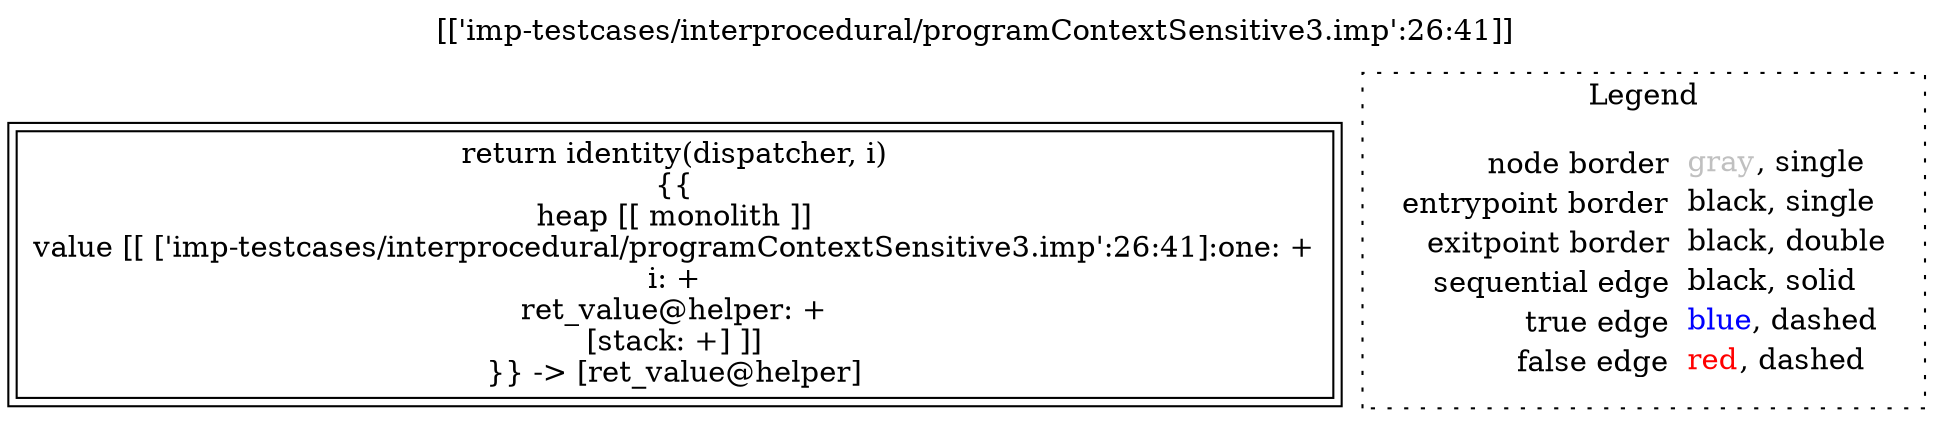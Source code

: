 digraph {
	labelloc="t";
	label="[['imp-testcases/interprocedural/programContextSensitive3.imp':26:41]]";
	"node0" [shape="rect",color="black",peripheries="2",label=<return identity(dispatcher, i)<BR/>{{<BR/>heap [[ monolith ]]<BR/>value [[ ['imp-testcases/interprocedural/programContextSensitive3.imp':26:41]:one: +<BR/>i: +<BR/>ret_value@helper: +<BR/>[stack: +] ]]<BR/>}} -&gt; [ret_value@helper]>];
subgraph cluster_legend {
	label="Legend";
	style=dotted;
	node [shape=plaintext];
	"legend" [label=<<table border="0" cellpadding="2" cellspacing="0" cellborder="0"><tr><td align="right">node border&nbsp;</td><td align="left"><font color="gray">gray</font>, single</td></tr><tr><td align="right">entrypoint border&nbsp;</td><td align="left"><font color="black">black</font>, single</td></tr><tr><td align="right">exitpoint border&nbsp;</td><td align="left"><font color="black">black</font>, double</td></tr><tr><td align="right">sequential edge&nbsp;</td><td align="left"><font color="black">black</font>, solid</td></tr><tr><td align="right">true edge&nbsp;</td><td align="left"><font color="blue">blue</font>, dashed</td></tr><tr><td align="right">false edge&nbsp;</td><td align="left"><font color="red">red</font>, dashed</td></tr></table>>];
}

}
